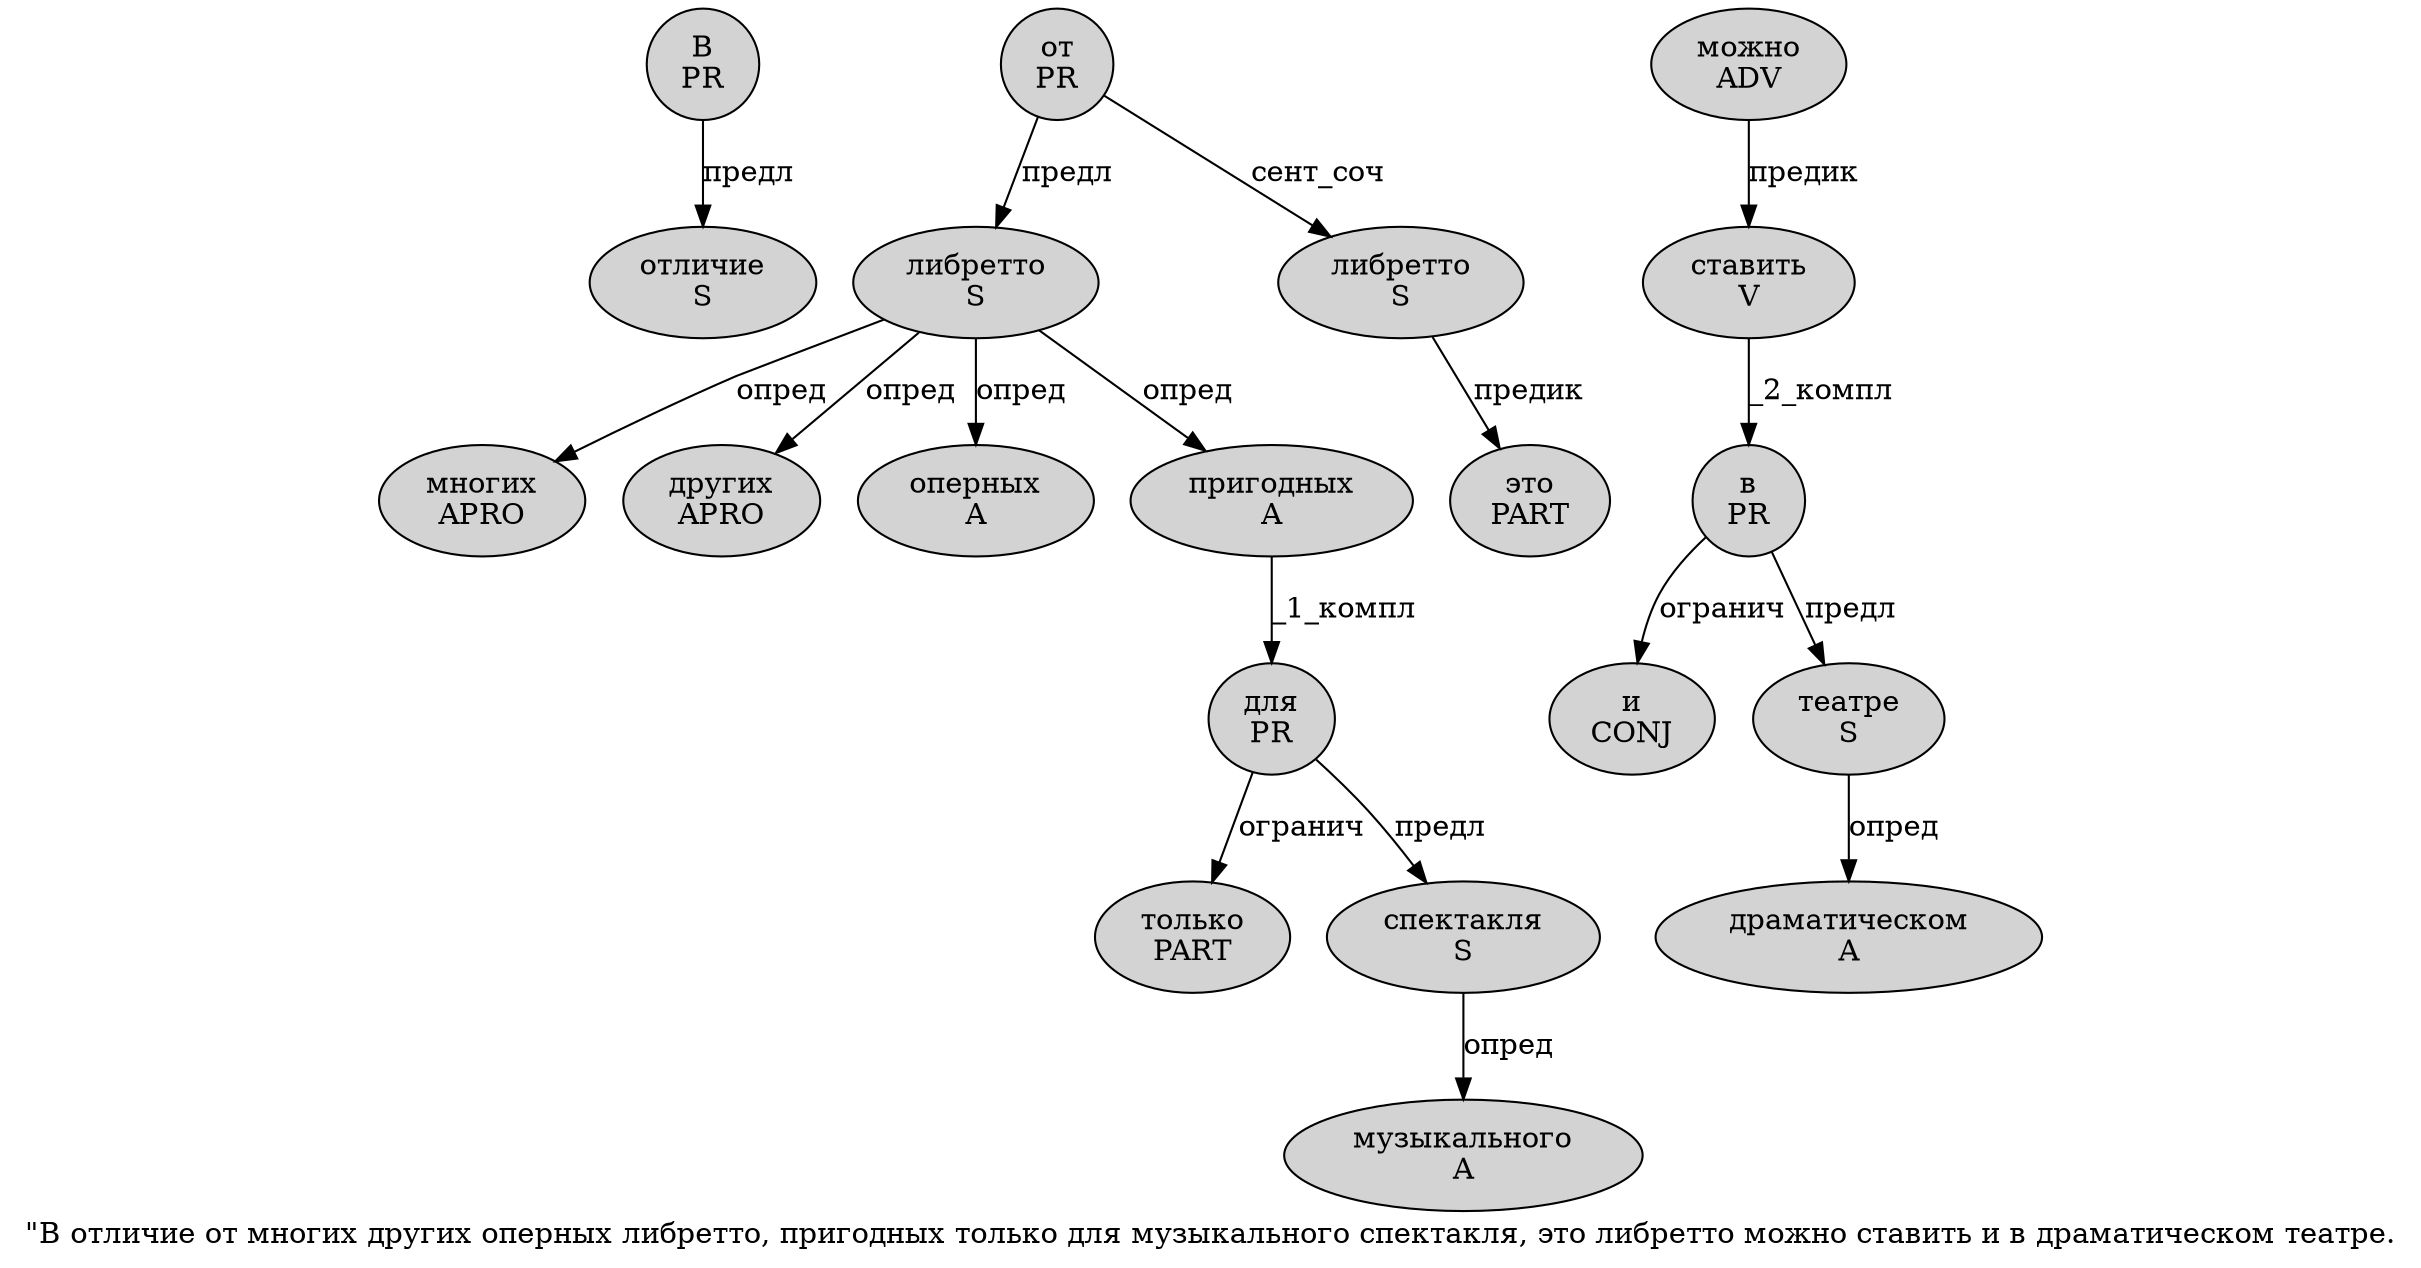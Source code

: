 digraph SENTENCE_842 {
	graph [label="\"В отличие от многих других оперных либретто, пригодных только для музыкального спектакля, это либретто можно ставить и в драматическом театре."]
	node [style=filled]
		1 [label="В
PR" color="" fillcolor=lightgray penwidth=1 shape=ellipse]
		2 [label="отличие
S" color="" fillcolor=lightgray penwidth=1 shape=ellipse]
		3 [label="от
PR" color="" fillcolor=lightgray penwidth=1 shape=ellipse]
		4 [label="многих
APRO" color="" fillcolor=lightgray penwidth=1 shape=ellipse]
		5 [label="других
APRO" color="" fillcolor=lightgray penwidth=1 shape=ellipse]
		6 [label="оперных
A" color="" fillcolor=lightgray penwidth=1 shape=ellipse]
		7 [label="либретто
S" color="" fillcolor=lightgray penwidth=1 shape=ellipse]
		9 [label="пригодных
A" color="" fillcolor=lightgray penwidth=1 shape=ellipse]
		10 [label="только
PART" color="" fillcolor=lightgray penwidth=1 shape=ellipse]
		11 [label="для
PR" color="" fillcolor=lightgray penwidth=1 shape=ellipse]
		12 [label="музыкального
A" color="" fillcolor=lightgray penwidth=1 shape=ellipse]
		13 [label="спектакля
S" color="" fillcolor=lightgray penwidth=1 shape=ellipse]
		15 [label="это
PART" color="" fillcolor=lightgray penwidth=1 shape=ellipse]
		16 [label="либретто
S" color="" fillcolor=lightgray penwidth=1 shape=ellipse]
		17 [label="можно
ADV" color="" fillcolor=lightgray penwidth=1 shape=ellipse]
		18 [label="ставить
V" color="" fillcolor=lightgray penwidth=1 shape=ellipse]
		19 [label="и
CONJ" color="" fillcolor=lightgray penwidth=1 shape=ellipse]
		20 [label="в
PR" color="" fillcolor=lightgray penwidth=1 shape=ellipse]
		21 [label="драматическом
A" color="" fillcolor=lightgray penwidth=1 shape=ellipse]
		22 [label="театре
S" color="" fillcolor=lightgray penwidth=1 shape=ellipse]
			18 -> 20 [label="_2_компл"]
			3 -> 7 [label="предл"]
			3 -> 16 [label="сент_соч"]
			20 -> 19 [label="огранич"]
			20 -> 22 [label="предл"]
			13 -> 12 [label="опред"]
			7 -> 4 [label="опред"]
			7 -> 5 [label="опред"]
			7 -> 6 [label="опред"]
			7 -> 9 [label="опред"]
			11 -> 10 [label="огранич"]
			11 -> 13 [label="предл"]
			16 -> 15 [label="предик"]
			1 -> 2 [label="предл"]
			22 -> 21 [label="опред"]
			9 -> 11 [label="_1_компл"]
			17 -> 18 [label="предик"]
}